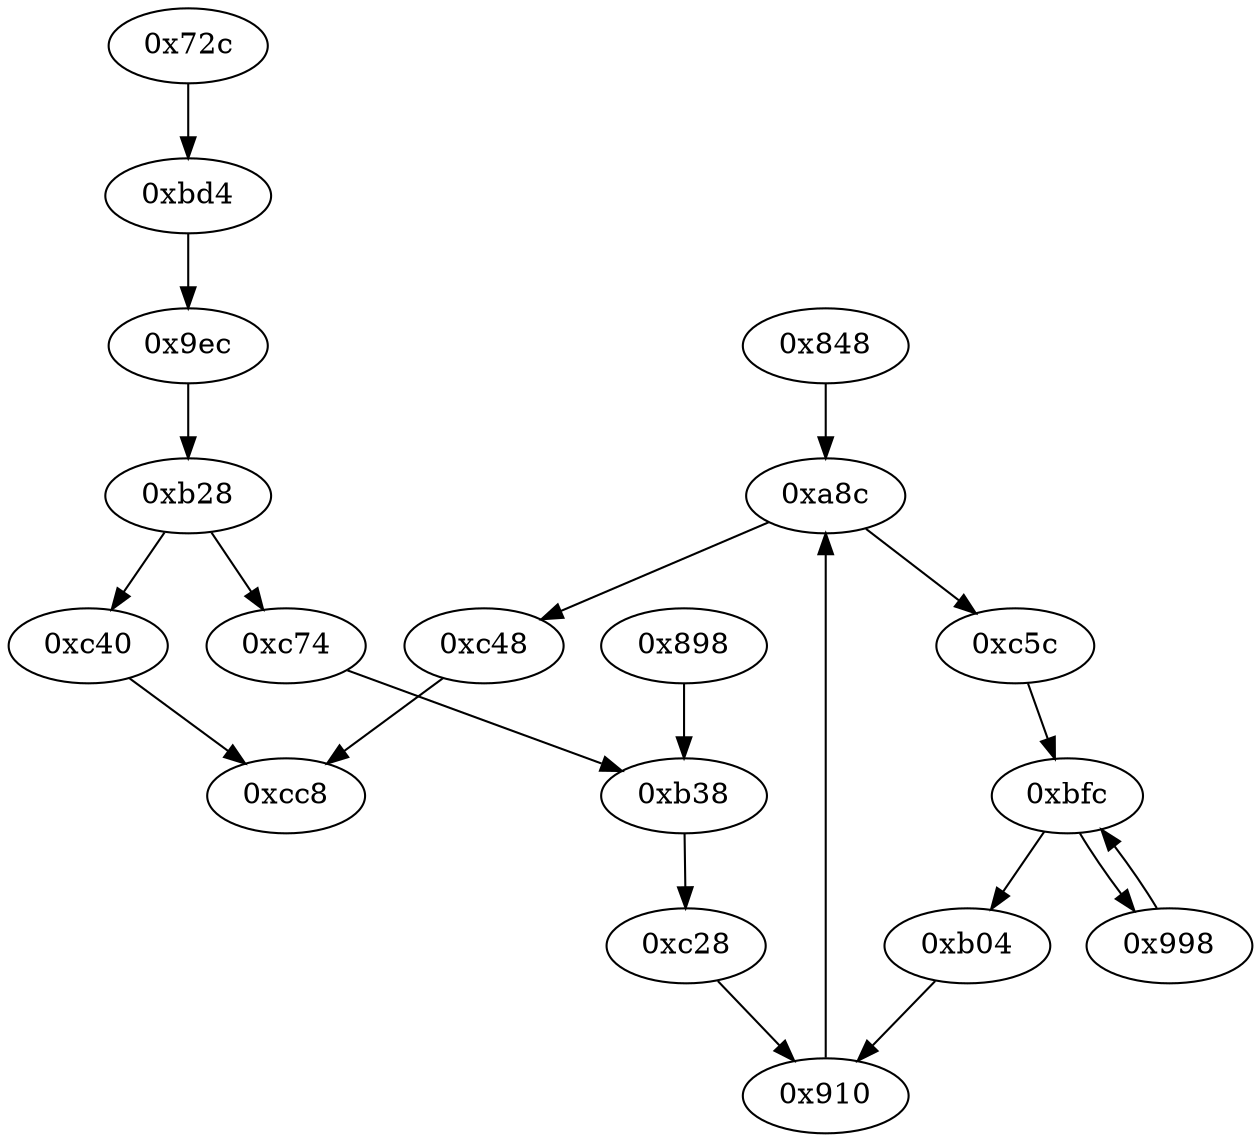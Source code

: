 strict digraph "" {
	"0x848"	 [opcode="[u'ldr', u'ldr', u'ldr', u'b']"];
	"0xa8c"	 [opcode="[u'ldr', u'ldr', u'ldr', u'cmp', u'mov', u'mov', u'strb', u'ldr', u'ldr', u'ldr', u'add', u'sub', u'sub', u'mul', u'eor', u'and', \
u'ldr', u'ldr', u'mov', u'mov', u'cmp', u'mov', u'b']"];
	"0x848" -> "0xa8c";
	"0xcc8"	 [opcode="[u'ldr', u'ldr', u'ldr', u'ldr', u'sub', u'ldr', u'sub', u'pop']"];
	"0x910"	 [opcode="[u'ldr', u'str', u'ldr', u'str', u'ldr', u'ldr', u'ldr', u'ldr', u'add', u'sub', u'sub', u'mul', u'eor', u'and', u'ldr', u'mov', \
u'mov', u'ldr', u'cmp', u'mov', u'cmp', u'mov', u'mov', u'cmp', u'mov', u'mov', u'b']"];
	"0x910" -> "0xa8c";
	"0xb28"	 [opcode="[u'ldrb', u'ldr', u'ldr', u'b']"];
	"0xc40"	 [opcode="[u'mov', u'b']"];
	"0xb28" -> "0xc40";
	"0xc74"	 [opcode="[u'ldr', u'ldr', u'ldr', u'rsb', u'mvn', u'mul', u'mvn', u'ldr', u'orr', u'mov', u'cmn', u'mov', u'ldr', u'cmp', u'mov', u'mov', \
u'mov', u'cmn', u'mov', u'mov', u'b']"];
	"0xb28" -> "0xc74";
	"0xb38"	 [opcode="[u'ldr', u'str', u'ldr', u'ldr', u'bl', u'bl', u'ldr', u'ldr', u'ldr', u'ldrb', u'str', u'ldr', u'ldr', u'rsb', u'mvn', u'mul', \
u'eor', u'and', u'ldr', u'ldr', u'mov', u'mov', u'cmp', u'mov']"];
	"0xc28"	 [opcode="[u'mov', u'str', u'mov', u'str', u'ldr', u'b']"];
	"0xb38" -> "0xc28";
	"0xb04"	 [opcode="[u'mov', u'bl', u'ldr', u'add', u'str', u'ldr', u'str', u'ldr', u'b']"];
	"0xb04" -> "0x910";
	"0xbd4"	 [opcode="[u'ldrb', u'ldrb', u'mov', u'cmp', u'mov', u'cmp', u'mov', u'teq', u'mov', u'b']"];
	"0x9ec"	 [opcode="[u'sub', u'mov', u'str', u'ldr', u'mvn', u'mov', u'cmp', u'mov', u'mov', u'strb', u'ldr', u'ldr', u'ldr', u'ldr', u'cmp', u'mov', \
u'sub', u'mul', u'mvn', u'mov', u'orr', u'ldr', u'cmn', u'mov', u'teq', u'mov', u'mvn', u'mov', u'cmn', u'mov', u'cmp', u'mov', \
u'b']"];
	"0xbd4" -> "0x9ec";
	"0xc48"	 [opcode="[u'ldr', u'mov']"];
	"0xc48" -> "0xcc8";
	"0x998"	 [opcode="[u'ldr', u'ldr', u'bl', u'ldr', u'rsb', u'rsb', u'str', u'ldr', u'rsb', u'rsb', u'str', u'mov', u'b']"];
	"0xbfc"	 [opcode="[u'ldr', u'str', u'ldr', u'str', u'ldr', u'ldr', u'ldr', u'ldr', u'cmp', u'mov', u'b']"];
	"0x998" -> "0xbfc";
	"0x9ec" -> "0xb28";
	"0x898"	 [opcode="[u'ldr', u'ldr', u'bl', u'bl', u'ldr', u'b']"];
	"0x898" -> "0xb38";
	"0xc28" -> "0x910";
	"0xc40" -> "0xcc8";
	"0x72c"	 [opcode="[u'push', u'add', u'sub', u'str', u'ldr', u'str', u'mvn', u'ldr', u'ldr', u'str', u'ldr', u'ldr', u'rsb', u'mvn', u'mul', u'mov', \
u'mvn', u'ldr', u'orr', u'cmn', u'mov', u'mov', u'ldr', u'strb', u'cmp', u'mov', u'strb', u'ldr', u'ldr', u'ldr', u'ldr', u'ldr', \
u'ldr', u'ldr', u'str', u'ldr', u'ldr', u'str', u'ldr', u'str', u'ldr', u'add', u'str', u'str', u'str', u'str', u'str', u'str', \
u'b']"];
	"0x72c" -> "0xbd4";
	"0xc74" -> "0xb38";
	"0xc5c"	 [opcode="[u'mov', u'str', u'ldr', u'str', u'mov', u'b']"];
	"0xc5c" -> "0xbfc";
	"0xbfc" -> "0xb04";
	"0xbfc" -> "0x998";
	"0xa8c" -> "0xc48";
	"0xa8c" -> "0xc5c";
}
